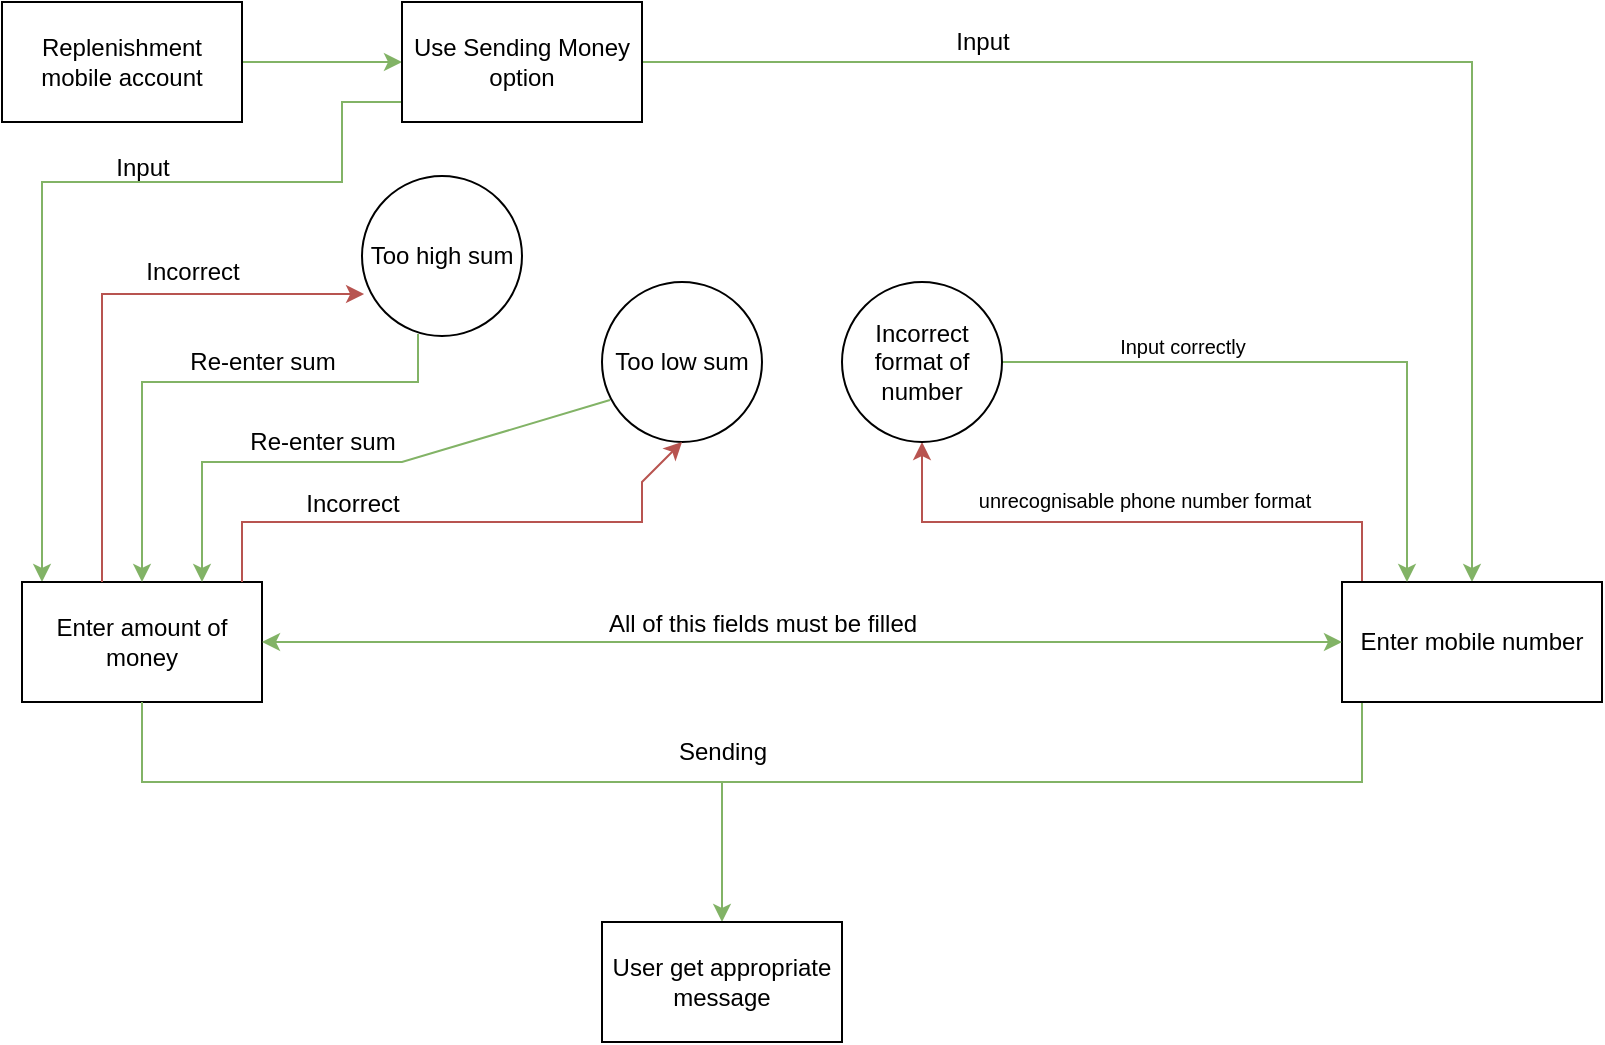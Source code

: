 <mxfile version="20.3.2" type="google"><diagram id="jVaRo7hAZluXASd9AJ2U" name="Страница 1"><mxGraphModel grid="1" page="1" gridSize="10" guides="1" tooltips="1" connect="1" arrows="1" fold="1" pageScale="1" pageWidth="827" pageHeight="1169" math="0" shadow="0"><root><mxCell id="0"/><mxCell id="1" parent="0"/><mxCell id="tVXrPLRamYzI1n5bbgVZ-3" value="" style="edgeStyle=orthogonalEdgeStyle;rounded=0;orthogonalLoop=1;jettySize=auto;html=1;fillColor=#d5e8d4;strokeColor=#82b366;" edge="1" parent="1" source="tVXrPLRamYzI1n5bbgVZ-1" target="tVXrPLRamYzI1n5bbgVZ-2"><mxGeometry relative="1" as="geometry"/></mxCell><mxCell id="tVXrPLRamYzI1n5bbgVZ-1" value="Replenishment mobile account" style="rounded=0;whiteSpace=wrap;html=1;" vertex="1" parent="1"><mxGeometry x="10" y="20" width="120" height="60" as="geometry"/></mxCell><mxCell id="tVXrPLRamYzI1n5bbgVZ-5" value="" style="edgeStyle=orthogonalEdgeStyle;rounded=0;orthogonalLoop=1;jettySize=auto;html=1;fillColor=#d5e8d4;strokeColor=#82b366;" edge="1" parent="1" source="tVXrPLRamYzI1n5bbgVZ-2" target="tVXrPLRamYzI1n5bbgVZ-4"><mxGeometry relative="1" as="geometry"><Array as="points"><mxPoint x="180" y="70"/><mxPoint x="180" y="110"/><mxPoint x="30" y="110"/></Array></mxGeometry></mxCell><mxCell id="tVXrPLRamYzI1n5bbgVZ-7" value="" style="edgeStyle=orthogonalEdgeStyle;rounded=0;orthogonalLoop=1;jettySize=auto;html=1;fillColor=#d5e8d4;strokeColor=#82b366;" edge="1" parent="1" source="tVXrPLRamYzI1n5bbgVZ-2" target="tVXrPLRamYzI1n5bbgVZ-6"><mxGeometry relative="1" as="geometry"/></mxCell><mxCell id="tVXrPLRamYzI1n5bbgVZ-2" value="Use Sending Money option" style="rounded=0;whiteSpace=wrap;html=1;" vertex="1" parent="1"><mxGeometry x="210" y="20" width="120" height="60" as="geometry"/></mxCell><mxCell id="tVXrPLRamYzI1n5bbgVZ-4" value="Enter amount of money" style="rounded=0;whiteSpace=wrap;html=1;" vertex="1" parent="1"><mxGeometry x="20" y="310" width="120" height="60" as="geometry"/></mxCell><mxCell id="tVXrPLRamYzI1n5bbgVZ-13" value="" style="edgeStyle=orthogonalEdgeStyle;rounded=0;orthogonalLoop=1;jettySize=auto;html=1;fillColor=#d5e8d4;strokeColor=#82b366;" edge="1" parent="1" source="tVXrPLRamYzI1n5bbgVZ-6" target="tVXrPLRamYzI1n5bbgVZ-12"><mxGeometry relative="1" as="geometry"><Array as="points"><mxPoint x="690" y="410"/><mxPoint x="370" y="410"/></Array></mxGeometry></mxCell><mxCell id="tVXrPLRamYzI1n5bbgVZ-34" style="edgeStyle=orthogonalEdgeStyle;rounded=0;orthogonalLoop=1;jettySize=auto;html=1;entryX=0.5;entryY=1;entryDx=0;entryDy=0;fillColor=#f8cecc;strokeColor=#b85450;" edge="1" parent="1" source="tVXrPLRamYzI1n5bbgVZ-6" target="tVXrPLRamYzI1n5bbgVZ-30"><mxGeometry relative="1" as="geometry"><Array as="points"><mxPoint x="690" y="280"/><mxPoint x="470" y="280"/></Array></mxGeometry></mxCell><mxCell id="tVXrPLRamYzI1n5bbgVZ-6" value="Enter mobile number" style="rounded=0;whiteSpace=wrap;html=1;" vertex="1" parent="1"><mxGeometry x="680" y="310" width="130" height="60" as="geometry"/></mxCell><mxCell id="tVXrPLRamYzI1n5bbgVZ-8" value="" style="endArrow=classic;startArrow=classic;html=1;rounded=0;entryX=0;entryY=0.5;entryDx=0;entryDy=0;fillColor=#d5e8d4;strokeColor=#82b366;" edge="1" parent="1" target="tVXrPLRamYzI1n5bbgVZ-6"><mxGeometry width="50" height="50" relative="1" as="geometry"><mxPoint x="140" y="340" as="sourcePoint"/><mxPoint x="190" y="290" as="targetPoint"/></mxGeometry></mxCell><mxCell id="tVXrPLRamYzI1n5bbgVZ-9" value="All of this fields must be filled" style="text;html=1;align=center;verticalAlign=middle;resizable=0;points=[];autosize=1;" vertex="1" parent="1"><mxGeometry x="300" y="316" width="180" height="30" as="geometry"/></mxCell><mxCell id="tVXrPLRamYzI1n5bbgVZ-12" value="User get appropriate message" style="rounded=0;whiteSpace=wrap;html=1;" vertex="1" parent="1"><mxGeometry x="310" y="480" width="120" height="60" as="geometry"/></mxCell><mxCell id="tVXrPLRamYzI1n5bbgVZ-14" value="" style="endArrow=none;html=1;rounded=0;fillColor=#d5e8d4;strokeColor=#82b366;" edge="1" parent="1"><mxGeometry width="50" height="50" relative="1" as="geometry"><mxPoint x="370" y="410" as="sourcePoint"/><mxPoint x="80" y="370" as="targetPoint"/><Array as="points"><mxPoint x="80" y="410"/></Array></mxGeometry></mxCell><mxCell id="tVXrPLRamYzI1n5bbgVZ-15" value="Sending" style="text;html=1;align=center;verticalAlign=middle;resizable=0;points=[];autosize=1;strokeColor=none;fillColor=none;" vertex="1" parent="1"><mxGeometry x="335" y="380" width="70" height="30" as="geometry"/></mxCell><mxCell id="tVXrPLRamYzI1n5bbgVZ-16" value="Too high sum" style="ellipse;whiteSpace=wrap;html=1;aspect=fixed;" vertex="1" parent="1"><mxGeometry x="190" y="107" width="80" height="80" as="geometry"/></mxCell><mxCell id="tVXrPLRamYzI1n5bbgVZ-17" value="Too low sum" style="ellipse;whiteSpace=wrap;html=1;aspect=fixed;" vertex="1" parent="1"><mxGeometry x="310" y="160" width="80" height="80" as="geometry"/></mxCell><mxCell id="tVXrPLRamYzI1n5bbgVZ-18" value="" style="endArrow=classic;html=1;rounded=0;entryX=0.013;entryY=0.738;entryDx=0;entryDy=0;entryPerimeter=0;fillColor=#f8cecc;strokeColor=#b85450;" edge="1" parent="1" target="tVXrPLRamYzI1n5bbgVZ-16"><mxGeometry width="50" height="50" relative="1" as="geometry"><mxPoint x="60" y="310" as="sourcePoint"/><mxPoint x="170" y="270" as="targetPoint"/><Array as="points"><mxPoint x="60" y="166"/></Array></mxGeometry></mxCell><mxCell id="tVXrPLRamYzI1n5bbgVZ-21" value="" style="endArrow=classic;html=1;rounded=0;entryX=0.5;entryY=1;entryDx=0;entryDy=0;fillColor=#f8cecc;strokeColor=#b85450;" edge="1" parent="1" target="tVXrPLRamYzI1n5bbgVZ-17"><mxGeometry width="50" height="50" relative="1" as="geometry"><mxPoint x="130" y="310" as="sourcePoint"/><mxPoint x="180" y="260" as="targetPoint"/><Array as="points"><mxPoint x="130" y="280"/><mxPoint x="330" y="280"/><mxPoint x="330" y="260"/></Array></mxGeometry></mxCell><mxCell id="tVXrPLRamYzI1n5bbgVZ-22" value="Input" style="text;html=1;align=center;verticalAlign=middle;resizable=0;points=[];autosize=1;strokeColor=none;fillColor=none;" vertex="1" parent="1"><mxGeometry x="475" y="25" width="50" height="30" as="geometry"/></mxCell><mxCell id="tVXrPLRamYzI1n5bbgVZ-23" value="Input" style="text;html=1;align=center;verticalAlign=middle;resizable=0;points=[];autosize=1;strokeColor=none;fillColor=none;" vertex="1" parent="1"><mxGeometry x="55" y="88" width="50" height="30" as="geometry"/></mxCell><mxCell id="tVXrPLRamYzI1n5bbgVZ-24" value="Incorrect" style="text;html=1;align=center;verticalAlign=middle;resizable=0;points=[];autosize=1;strokeColor=none;fillColor=none;" vertex="1" parent="1"><mxGeometry x="70" y="140" width="70" height="30" as="geometry"/></mxCell><mxCell id="tVXrPLRamYzI1n5bbgVZ-25" value="Incorrect" style="text;html=1;align=center;verticalAlign=middle;resizable=0;points=[];autosize=1;strokeColor=none;fillColor=none;" vertex="1" parent="1"><mxGeometry x="150" y="256" width="70" height="30" as="geometry"/></mxCell><mxCell id="tVXrPLRamYzI1n5bbgVZ-26" value="" style="endArrow=classic;html=1;rounded=0;entryX=0.5;entryY=0;entryDx=0;entryDy=0;exitX=0.35;exitY=0.988;exitDx=0;exitDy=0;exitPerimeter=0;fillColor=#d5e8d4;strokeColor=#82b366;" edge="1" parent="1" source="tVXrPLRamYzI1n5bbgVZ-16" target="tVXrPLRamYzI1n5bbgVZ-4"><mxGeometry width="50" height="50" relative="1" as="geometry"><mxPoint x="145" y="200" as="sourcePoint"/><mxPoint x="195" y="150" as="targetPoint"/><Array as="points"><mxPoint x="218" y="210"/><mxPoint x="80" y="210"/></Array></mxGeometry></mxCell><mxCell id="tVXrPLRamYzI1n5bbgVZ-27" value="" style="endArrow=classic;html=1;rounded=0;entryX=0.75;entryY=0;entryDx=0;entryDy=0;exitX=0.05;exitY=0.738;exitDx=0;exitDy=0;exitPerimeter=0;fillColor=#d5e8d4;strokeColor=#82b366;" edge="1" parent="1" source="tVXrPLRamYzI1n5bbgVZ-17" target="tVXrPLRamYzI1n5bbgVZ-4"><mxGeometry width="50" height="50" relative="1" as="geometry"><mxPoint x="310" y="230" as="sourcePoint"/><mxPoint x="110" y="220" as="targetPoint"/><Array as="points"><mxPoint x="210" y="250"/><mxPoint x="110" y="250"/></Array></mxGeometry></mxCell><mxCell id="tVXrPLRamYzI1n5bbgVZ-28" value="Re-enter sum" style="text;html=1;align=center;verticalAlign=middle;resizable=0;points=[];autosize=1;strokeColor=none;fillColor=none;" vertex="1" parent="1"><mxGeometry x="120" y="225" width="100" height="30" as="geometry"/></mxCell><mxCell id="tVXrPLRamYzI1n5bbgVZ-29" value="Re-enter sum" style="text;html=1;align=center;verticalAlign=middle;resizable=0;points=[];autosize=1;strokeColor=none;fillColor=none;" vertex="1" parent="1"><mxGeometry x="90" y="185" width="100" height="30" as="geometry"/></mxCell><mxCell id="tVXrPLRamYzI1n5bbgVZ-32" style="edgeStyle=orthogonalEdgeStyle;rounded=0;orthogonalLoop=1;jettySize=auto;html=1;exitX=1;exitY=0.5;exitDx=0;exitDy=0;entryX=0.25;entryY=0;entryDx=0;entryDy=0;fillColor=#d5e8d4;strokeColor=#82b366;" edge="1" parent="1" source="tVXrPLRamYzI1n5bbgVZ-30" target="tVXrPLRamYzI1n5bbgVZ-6"><mxGeometry relative="1" as="geometry"/></mxCell><mxCell id="tVXrPLRamYzI1n5bbgVZ-30" value="Incorrect format of number" style="ellipse;whiteSpace=wrap;html=1;aspect=fixed;" vertex="1" parent="1"><mxGeometry x="430" y="160" width="80" height="80" as="geometry"/></mxCell><mxCell id="tVXrPLRamYzI1n5bbgVZ-35" value="&lt;font style=&quot;font-size: 10px;&quot;&gt;unrecognisable phone number format&lt;/font&gt;" style="text;html=1;align=center;verticalAlign=middle;resizable=0;points=[];autosize=1;strokeColor=none;fillColor=none;" vertex="1" parent="1"><mxGeometry x="486" y="254" width="190" height="30" as="geometry"/></mxCell><mxCell id="tVXrPLRamYzI1n5bbgVZ-36" value="Input correctly" style="text;html=1;align=center;verticalAlign=middle;resizable=0;points=[];autosize=1;strokeColor=none;fillColor=none;fontSize=10;" vertex="1" parent="1"><mxGeometry x="555" y="177" width="90" height="30" as="geometry"/></mxCell></root></mxGraphModel></diagram></mxfile>